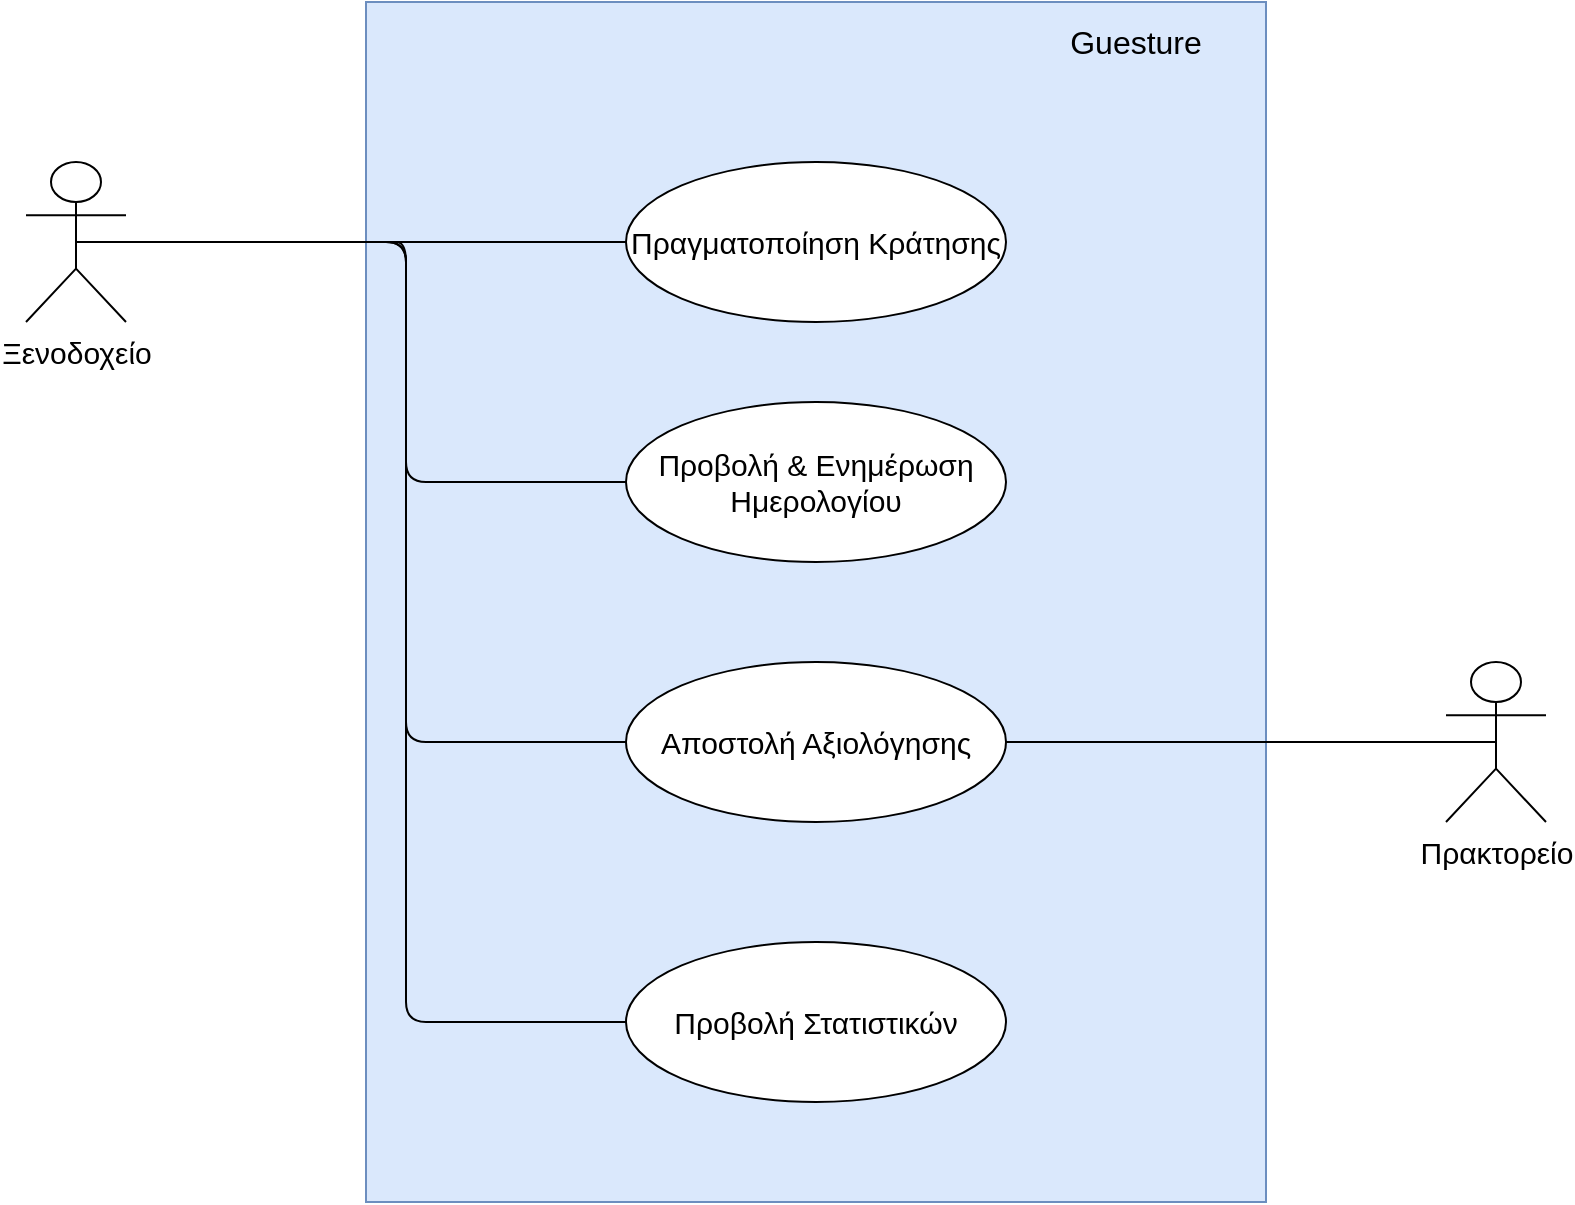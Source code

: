 <mxfile version="13.9.0" type="device"><diagram name="Page-1" id="e7e014a7-5840-1c2e-5031-d8a46d1fe8dd"><mxGraphModel dx="1038" dy="1373" grid="1" gridSize="10" guides="1" tooltips="1" connect="1" arrows="1" fold="1" page="1" pageScale="1" pageWidth="1169" pageHeight="826" background="#ffffff" math="0" shadow="0"><root><mxCell id="0"/><mxCell id="1" parent="0"/><mxCell id="jHQrTg3KlWLPvxAL-i70-41" value="" style="rounded=0;whiteSpace=wrap;html=1;fontSize=15;fillColor=#dae8fc;strokeColor=#6c8ebf;" vertex="1" parent="1"><mxGeometry x="480" y="-10" width="450" height="600" as="geometry"/></mxCell><mxCell id="jHQrTg3KlWLPvxAL-i70-42" value="&lt;font style=&quot;font-size: 16px&quot;&gt;Guesture&lt;/font&gt;" style="text;html=1;strokeColor=none;fillColor=none;align=center;verticalAlign=middle;whiteSpace=wrap;rounded=0;fontSize=15;" vertex="1" parent="1"><mxGeometry x="840" width="50" height="20" as="geometry"/></mxCell><mxCell id="jHQrTg3KlWLPvxAL-i70-43" value="Πραγματοποίηση Κράτησης" style="ellipse;whiteSpace=wrap;html=1;fontSize=15;" vertex="1" parent="1"><mxGeometry x="610" y="70" width="190" height="80" as="geometry"/></mxCell><mxCell id="jHQrTg3KlWLPvxAL-i70-56" style="edgeStyle=none;rounded=1;orthogonalLoop=1;jettySize=auto;html=1;exitX=0;exitY=0.5;exitDx=0;exitDy=0;endArrow=none;endFill=0;entryX=0.5;entryY=0.5;entryDx=0;entryDy=0;entryPerimeter=0;fontSize=15;" edge="1" parent="1" source="jHQrTg3KlWLPvxAL-i70-45" target="jHQrTg3KlWLPvxAL-i70-48"><mxGeometry relative="1" as="geometry"><Array as="points"><mxPoint x="500" y="230"/><mxPoint x="500" y="110"/></Array></mxGeometry></mxCell><mxCell id="jHQrTg3KlWLPvxAL-i70-45" value="Προβολή &amp;amp; Ενημέρωση Ημερολογίου" style="ellipse;whiteSpace=wrap;html=1;fontSize=15;" vertex="1" parent="1"><mxGeometry x="610" y="190" width="190" height="80" as="geometry"/></mxCell><mxCell id="jHQrTg3KlWLPvxAL-i70-57" style="edgeStyle=none;rounded=1;orthogonalLoop=1;jettySize=auto;html=1;exitX=0;exitY=0.5;exitDx=0;exitDy=0;entryX=0.5;entryY=0.5;entryDx=0;entryDy=0;entryPerimeter=0;endArrow=none;endFill=0;fontSize=15;" edge="1" parent="1" source="jHQrTg3KlWLPvxAL-i70-46" target="jHQrTg3KlWLPvxAL-i70-48"><mxGeometry relative="1" as="geometry"><Array as="points"><mxPoint x="500" y="360"/><mxPoint x="500" y="110"/><mxPoint x="490" y="110"/></Array></mxGeometry></mxCell><mxCell id="jHQrTg3KlWLPvxAL-i70-62" style="edgeStyle=none;rounded=1;orthogonalLoop=1;jettySize=auto;html=1;exitX=1;exitY=0.5;exitDx=0;exitDy=0;entryX=0.5;entryY=0.5;entryDx=0;entryDy=0;entryPerimeter=0;endArrow=none;endFill=0;fontSize=15;" edge="1" parent="1" source="jHQrTg3KlWLPvxAL-i70-46" target="jHQrTg3KlWLPvxAL-i70-60"><mxGeometry relative="1" as="geometry"/></mxCell><mxCell id="jHQrTg3KlWLPvxAL-i70-46" value="Αποστολή Αξιολόγησης" style="ellipse;whiteSpace=wrap;html=1;fontSize=15;" vertex="1" parent="1"><mxGeometry x="610" y="320" width="190" height="80" as="geometry"/></mxCell><mxCell id="jHQrTg3KlWLPvxAL-i70-58" style="edgeStyle=none;rounded=1;orthogonalLoop=1;jettySize=auto;html=1;exitX=0;exitY=0.5;exitDx=0;exitDy=0;entryX=0.5;entryY=0.5;entryDx=0;entryDy=0;entryPerimeter=0;endArrow=none;endFill=0;fontSize=15;" edge="1" parent="1" source="jHQrTg3KlWLPvxAL-i70-47" target="jHQrTg3KlWLPvxAL-i70-48"><mxGeometry relative="1" as="geometry"><Array as="points"><mxPoint x="500" y="500"/><mxPoint x="500" y="110"/></Array></mxGeometry></mxCell><mxCell id="jHQrTg3KlWLPvxAL-i70-47" value="Προβολή Στατιστικών" style="ellipse;whiteSpace=wrap;html=1;fontSize=15;" vertex="1" parent="1"><mxGeometry x="610" y="460" width="190" height="80" as="geometry"/></mxCell><mxCell id="jHQrTg3KlWLPvxAL-i70-54" style="rounded=0;orthogonalLoop=1;jettySize=auto;html=1;entryX=0;entryY=0.5;entryDx=0;entryDy=0;exitX=0.5;exitY=0.5;exitDx=0;exitDy=0;exitPerimeter=0;endArrow=none;endFill=0;fontSize=15;" edge="1" parent="1" source="jHQrTg3KlWLPvxAL-i70-48" target="jHQrTg3KlWLPvxAL-i70-43"><mxGeometry relative="1" as="geometry"><mxPoint x="335" y="110" as="sourcePoint"/></mxGeometry></mxCell><mxCell id="jHQrTg3KlWLPvxAL-i70-48" value="Ξενοδοχείο" style="shape=umlActor;verticalLabelPosition=bottom;verticalAlign=top;html=1;outlineConnect=0;fontSize=15;" vertex="1" parent="1"><mxGeometry x="310" y="70" width="50" height="80" as="geometry"/></mxCell><mxCell id="jHQrTg3KlWLPvxAL-i70-60" value="Πρακτορείο" style="shape=umlActor;verticalLabelPosition=bottom;verticalAlign=top;html=1;outlineConnect=0;fontSize=15;" vertex="1" parent="1"><mxGeometry x="1020" y="320" width="50" height="80" as="geometry"/></mxCell></root></mxGraphModel></diagram></mxfile>